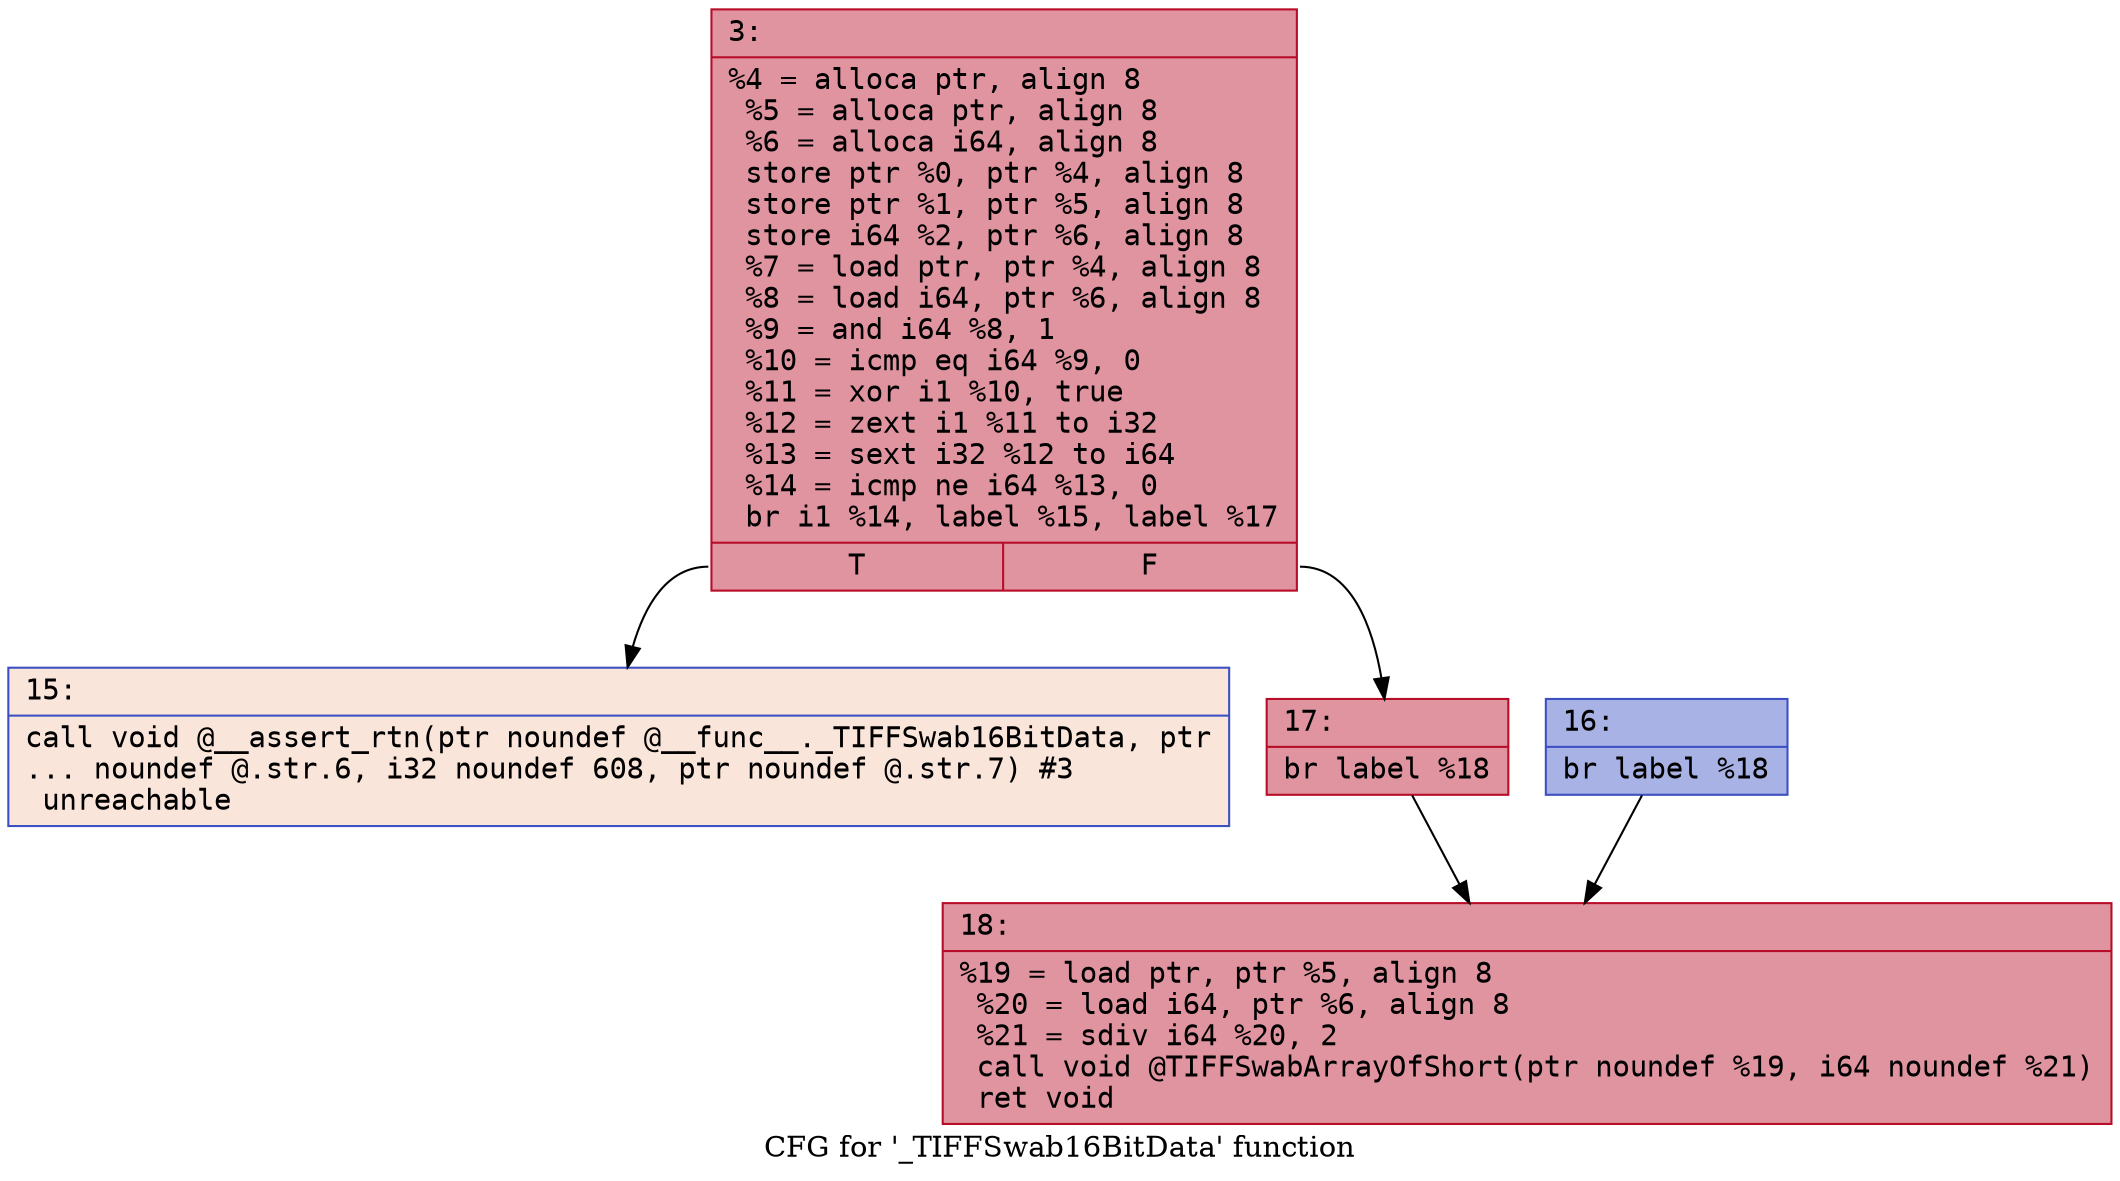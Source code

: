 digraph "CFG for '_TIFFSwab16BitData' function" {
	label="CFG for '_TIFFSwab16BitData' function";

	Node0x600002f0bc00 [shape=record,color="#b70d28ff", style=filled, fillcolor="#b70d2870" fontname="Courier",label="{3:\l|  %4 = alloca ptr, align 8\l  %5 = alloca ptr, align 8\l  %6 = alloca i64, align 8\l  store ptr %0, ptr %4, align 8\l  store ptr %1, ptr %5, align 8\l  store i64 %2, ptr %6, align 8\l  %7 = load ptr, ptr %4, align 8\l  %8 = load i64, ptr %6, align 8\l  %9 = and i64 %8, 1\l  %10 = icmp eq i64 %9, 0\l  %11 = xor i1 %10, true\l  %12 = zext i1 %11 to i32\l  %13 = sext i32 %12 to i64\l  %14 = icmp ne i64 %13, 0\l  br i1 %14, label %15, label %17\l|{<s0>T|<s1>F}}"];
	Node0x600002f0bc00:s0 -> Node0x600002f0bc50[tooltip="3 -> 15\nProbability 0.00%" ];
	Node0x600002f0bc00:s1 -> Node0x600002f0bcf0[tooltip="3 -> 17\nProbability 100.00%" ];
	Node0x600002f0bc50 [shape=record,color="#3d50c3ff", style=filled, fillcolor="#f4c5ad70" fontname="Courier",label="{15:\l|  call void @__assert_rtn(ptr noundef @__func__._TIFFSwab16BitData, ptr\l... noundef @.str.6, i32 noundef 608, ptr noundef @.str.7) #3\l  unreachable\l}"];
	Node0x600002f0bca0 [shape=record,color="#3d50c3ff", style=filled, fillcolor="#3d50c370" fontname="Courier",label="{16:\l|  br label %18\l}"];
	Node0x600002f0bca0 -> Node0x600002f0bd40[tooltip="16 -> 18\nProbability 100.00%" ];
	Node0x600002f0bcf0 [shape=record,color="#b70d28ff", style=filled, fillcolor="#b70d2870" fontname="Courier",label="{17:\l|  br label %18\l}"];
	Node0x600002f0bcf0 -> Node0x600002f0bd40[tooltip="17 -> 18\nProbability 100.00%" ];
	Node0x600002f0bd40 [shape=record,color="#b70d28ff", style=filled, fillcolor="#b70d2870" fontname="Courier",label="{18:\l|  %19 = load ptr, ptr %5, align 8\l  %20 = load i64, ptr %6, align 8\l  %21 = sdiv i64 %20, 2\l  call void @TIFFSwabArrayOfShort(ptr noundef %19, i64 noundef %21)\l  ret void\l}"];
}
